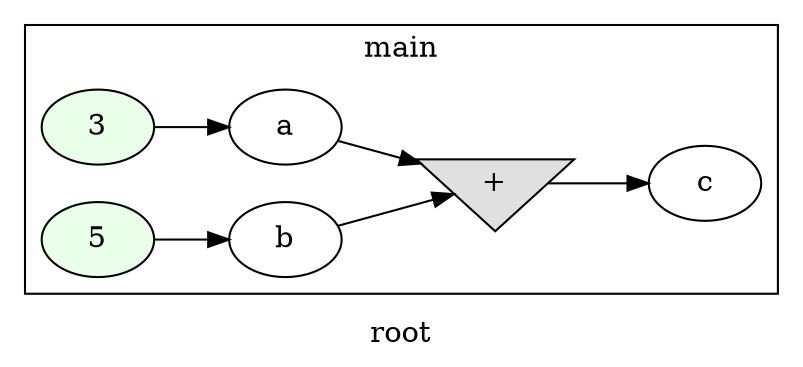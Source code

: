 digraph G
{
rankdir=LR;
label = "root";
subgraph cluster_1 {
label = "main";
parent = "G";
startinglines = "2_2";
	node_000001 [ label = "3", style=filled, fillcolor="#E9FFE9", startinglines=7 ]
	node_000002 [ label = "a", startingline=7 ]
	node_000003 [ label = "5", style=filled, fillcolor="#E9FFE9", startinglines=8 ]
	node_000004 [ label = "b", startingline=8 ]
	node_000005 [ label = "+", shape=invtriangle, style=filled, fillcolor="#E0E0E0", startinglines=9 ]
	node_000006 [ label = "c", startingline=9 ]
}
	node_000001 -> node_000002
	node_000002 -> node_000005
	node_000003 -> node_000004
	node_000004 -> node_000005
	node_000005 -> node_000006
}
